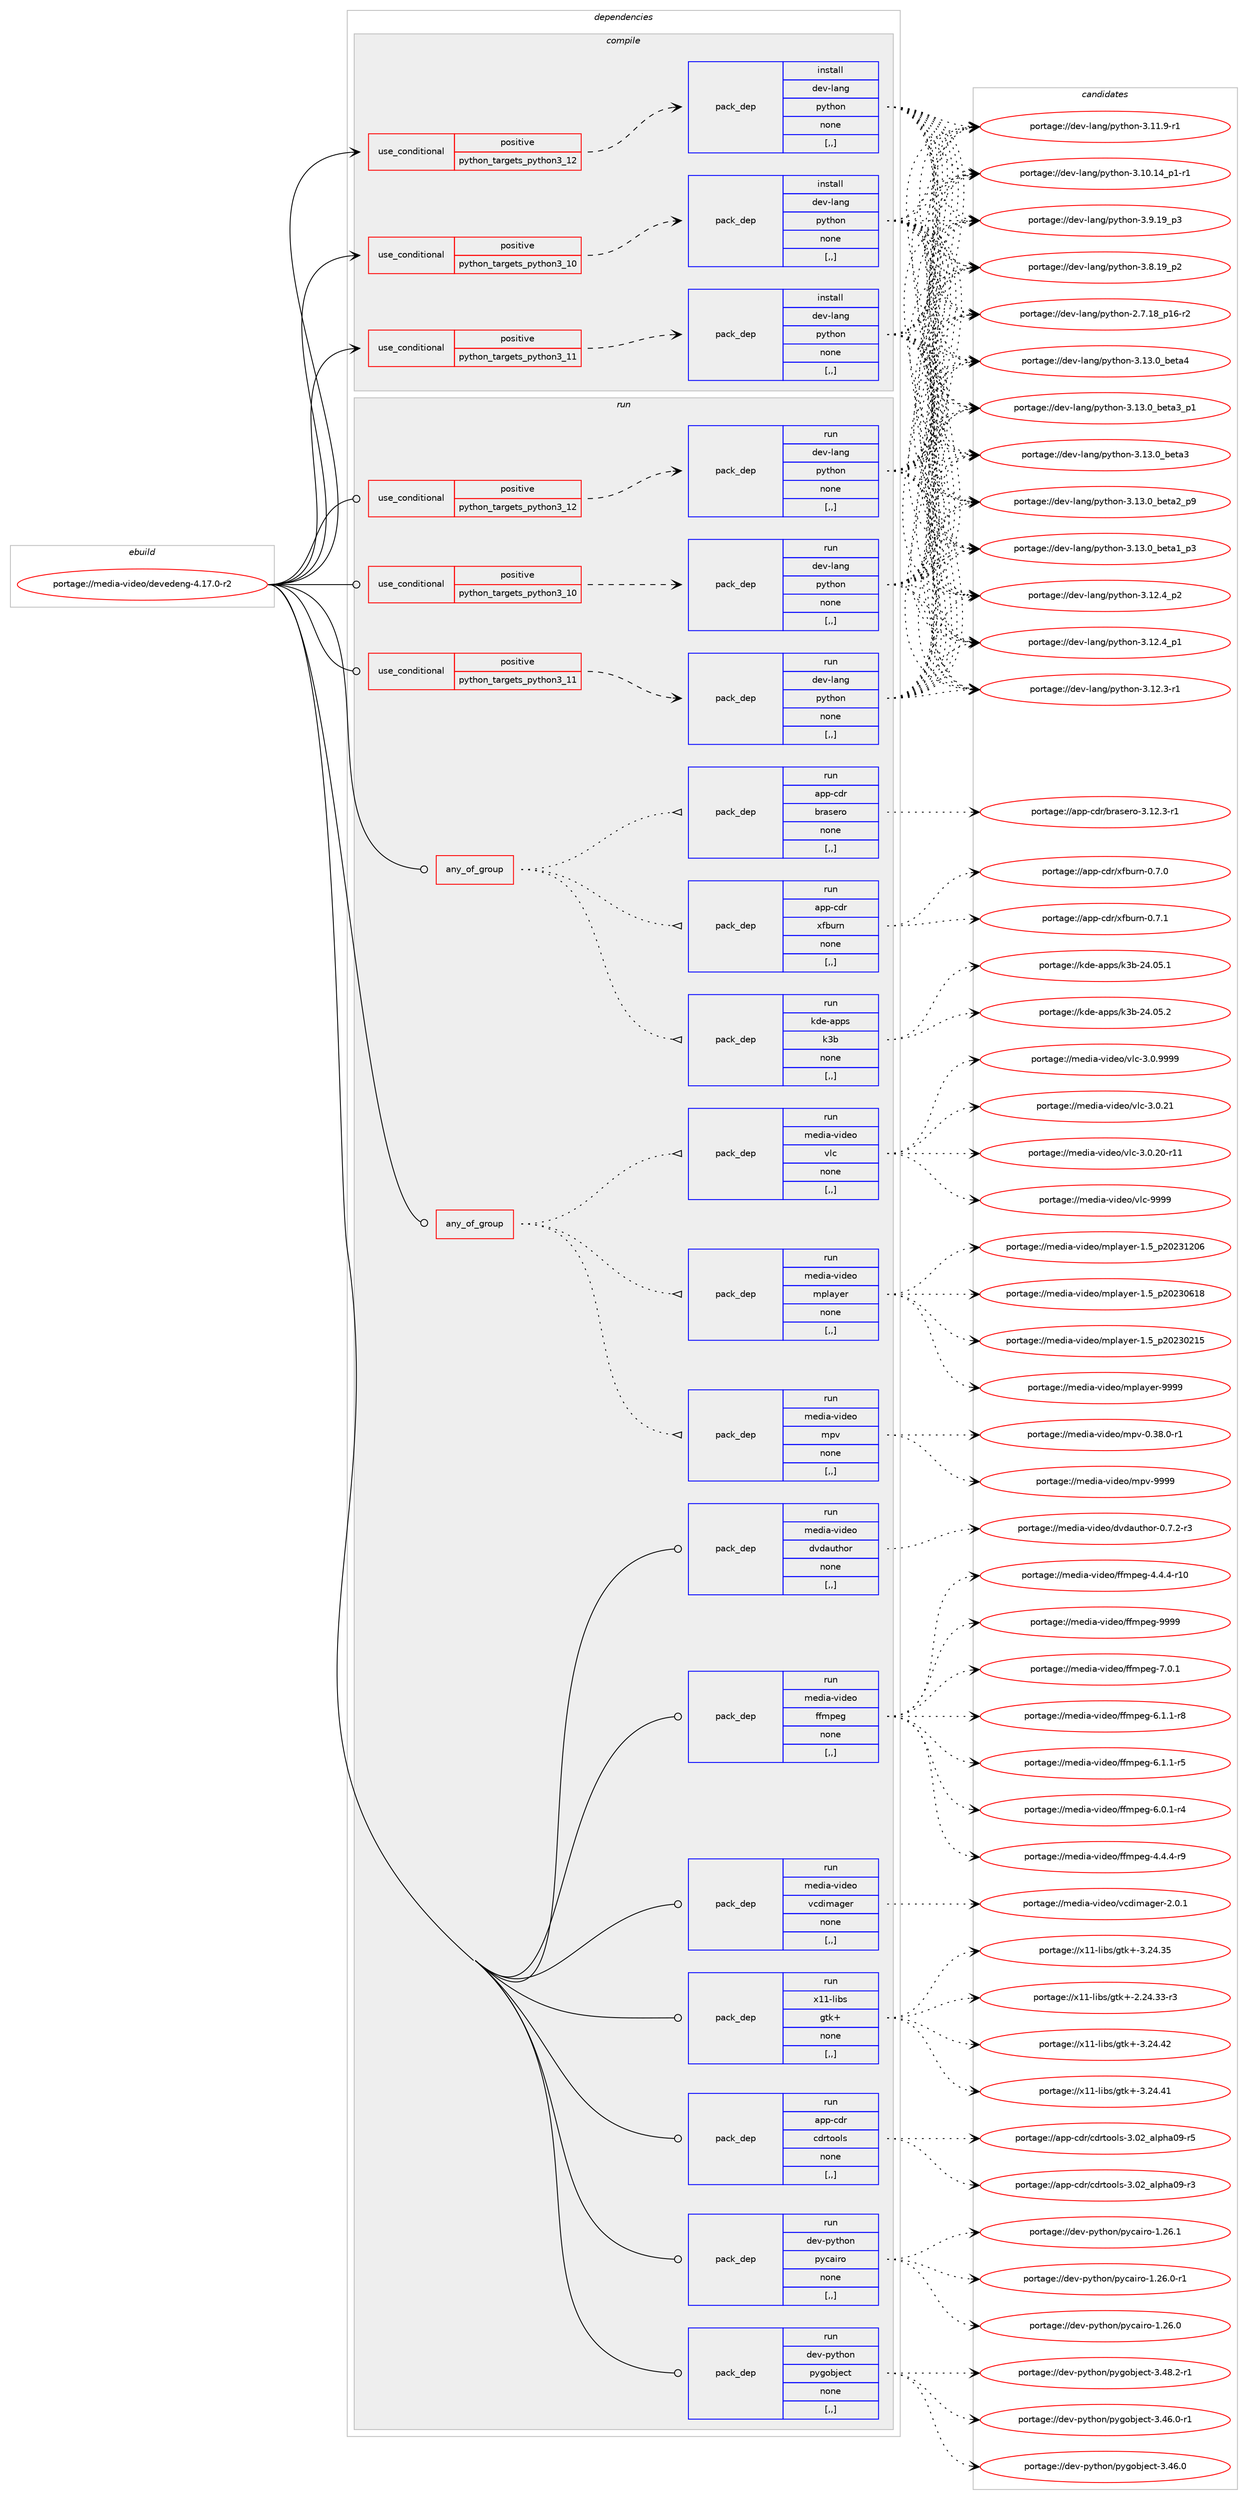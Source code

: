 digraph prolog {

# *************
# Graph options
# *************

newrank=true;
concentrate=true;
compound=true;
graph [rankdir=LR,fontname=Helvetica,fontsize=10,ranksep=1.5];#, ranksep=2.5, nodesep=0.2];
edge  [arrowhead=vee];
node  [fontname=Helvetica,fontsize=10];

# **********
# The ebuild
# **********

subgraph cluster_leftcol {
color=gray;
label=<<i>ebuild</i>>;
id [label="portage://media-video/devedeng-4.17.0-r2", color=red, width=4, href="../media-video/devedeng-4.17.0-r2.svg"];
}

# ****************
# The dependencies
# ****************

subgraph cluster_midcol {
color=gray;
label=<<i>dependencies</i>>;
subgraph cluster_compile {
fillcolor="#eeeeee";
style=filled;
label=<<i>compile</i>>;
subgraph cond82541 {
dependency324988 [label=<<TABLE BORDER="0" CELLBORDER="1" CELLSPACING="0" CELLPADDING="4"><TR><TD ROWSPAN="3" CELLPADDING="10">use_conditional</TD></TR><TR><TD>positive</TD></TR><TR><TD>python_targets_python3_10</TD></TR></TABLE>>, shape=none, color=red];
subgraph pack239939 {
dependency324989 [label=<<TABLE BORDER="0" CELLBORDER="1" CELLSPACING="0" CELLPADDING="4" WIDTH="220"><TR><TD ROWSPAN="6" CELLPADDING="30">pack_dep</TD></TR><TR><TD WIDTH="110">install</TD></TR><TR><TD>dev-lang</TD></TR><TR><TD>python</TD></TR><TR><TD>none</TD></TR><TR><TD>[,,]</TD></TR></TABLE>>, shape=none, color=blue];
}
dependency324988:e -> dependency324989:w [weight=20,style="dashed",arrowhead="vee"];
}
id:e -> dependency324988:w [weight=20,style="solid",arrowhead="vee"];
subgraph cond82542 {
dependency324990 [label=<<TABLE BORDER="0" CELLBORDER="1" CELLSPACING="0" CELLPADDING="4"><TR><TD ROWSPAN="3" CELLPADDING="10">use_conditional</TD></TR><TR><TD>positive</TD></TR><TR><TD>python_targets_python3_11</TD></TR></TABLE>>, shape=none, color=red];
subgraph pack239940 {
dependency324991 [label=<<TABLE BORDER="0" CELLBORDER="1" CELLSPACING="0" CELLPADDING="4" WIDTH="220"><TR><TD ROWSPAN="6" CELLPADDING="30">pack_dep</TD></TR><TR><TD WIDTH="110">install</TD></TR><TR><TD>dev-lang</TD></TR><TR><TD>python</TD></TR><TR><TD>none</TD></TR><TR><TD>[,,]</TD></TR></TABLE>>, shape=none, color=blue];
}
dependency324990:e -> dependency324991:w [weight=20,style="dashed",arrowhead="vee"];
}
id:e -> dependency324990:w [weight=20,style="solid",arrowhead="vee"];
subgraph cond82543 {
dependency324992 [label=<<TABLE BORDER="0" CELLBORDER="1" CELLSPACING="0" CELLPADDING="4"><TR><TD ROWSPAN="3" CELLPADDING="10">use_conditional</TD></TR><TR><TD>positive</TD></TR><TR><TD>python_targets_python3_12</TD></TR></TABLE>>, shape=none, color=red];
subgraph pack239941 {
dependency324993 [label=<<TABLE BORDER="0" CELLBORDER="1" CELLSPACING="0" CELLPADDING="4" WIDTH="220"><TR><TD ROWSPAN="6" CELLPADDING="30">pack_dep</TD></TR><TR><TD WIDTH="110">install</TD></TR><TR><TD>dev-lang</TD></TR><TR><TD>python</TD></TR><TR><TD>none</TD></TR><TR><TD>[,,]</TD></TR></TABLE>>, shape=none, color=blue];
}
dependency324992:e -> dependency324993:w [weight=20,style="dashed",arrowhead="vee"];
}
id:e -> dependency324992:w [weight=20,style="solid",arrowhead="vee"];
}
subgraph cluster_compileandrun {
fillcolor="#eeeeee";
style=filled;
label=<<i>compile and run</i>>;
}
subgraph cluster_run {
fillcolor="#eeeeee";
style=filled;
label=<<i>run</i>>;
subgraph any2336 {
dependency324994 [label=<<TABLE BORDER="0" CELLBORDER="1" CELLSPACING="0" CELLPADDING="4"><TR><TD CELLPADDING="10">any_of_group</TD></TR></TABLE>>, shape=none, color=red];subgraph pack239942 {
dependency324995 [label=<<TABLE BORDER="0" CELLBORDER="1" CELLSPACING="0" CELLPADDING="4" WIDTH="220"><TR><TD ROWSPAN="6" CELLPADDING="30">pack_dep</TD></TR><TR><TD WIDTH="110">run</TD></TR><TR><TD>app-cdr</TD></TR><TR><TD>brasero</TD></TR><TR><TD>none</TD></TR><TR><TD>[,,]</TD></TR></TABLE>>, shape=none, color=blue];
}
dependency324994:e -> dependency324995:w [weight=20,style="dotted",arrowhead="oinv"];
subgraph pack239943 {
dependency324996 [label=<<TABLE BORDER="0" CELLBORDER="1" CELLSPACING="0" CELLPADDING="4" WIDTH="220"><TR><TD ROWSPAN="6" CELLPADDING="30">pack_dep</TD></TR><TR><TD WIDTH="110">run</TD></TR><TR><TD>kde-apps</TD></TR><TR><TD>k3b</TD></TR><TR><TD>none</TD></TR><TR><TD>[,,]</TD></TR></TABLE>>, shape=none, color=blue];
}
dependency324994:e -> dependency324996:w [weight=20,style="dotted",arrowhead="oinv"];
subgraph pack239944 {
dependency324997 [label=<<TABLE BORDER="0" CELLBORDER="1" CELLSPACING="0" CELLPADDING="4" WIDTH="220"><TR><TD ROWSPAN="6" CELLPADDING="30">pack_dep</TD></TR><TR><TD WIDTH="110">run</TD></TR><TR><TD>app-cdr</TD></TR><TR><TD>xfburn</TD></TR><TR><TD>none</TD></TR><TR><TD>[,,]</TD></TR></TABLE>>, shape=none, color=blue];
}
dependency324994:e -> dependency324997:w [weight=20,style="dotted",arrowhead="oinv"];
}
id:e -> dependency324994:w [weight=20,style="solid",arrowhead="odot"];
subgraph any2337 {
dependency324998 [label=<<TABLE BORDER="0" CELLBORDER="1" CELLSPACING="0" CELLPADDING="4"><TR><TD CELLPADDING="10">any_of_group</TD></TR></TABLE>>, shape=none, color=red];subgraph pack239945 {
dependency324999 [label=<<TABLE BORDER="0" CELLBORDER="1" CELLSPACING="0" CELLPADDING="4" WIDTH="220"><TR><TD ROWSPAN="6" CELLPADDING="30">pack_dep</TD></TR><TR><TD WIDTH="110">run</TD></TR><TR><TD>media-video</TD></TR><TR><TD>vlc</TD></TR><TR><TD>none</TD></TR><TR><TD>[,,]</TD></TR></TABLE>>, shape=none, color=blue];
}
dependency324998:e -> dependency324999:w [weight=20,style="dotted",arrowhead="oinv"];
subgraph pack239946 {
dependency325000 [label=<<TABLE BORDER="0" CELLBORDER="1" CELLSPACING="0" CELLPADDING="4" WIDTH="220"><TR><TD ROWSPAN="6" CELLPADDING="30">pack_dep</TD></TR><TR><TD WIDTH="110">run</TD></TR><TR><TD>media-video</TD></TR><TR><TD>mpv</TD></TR><TR><TD>none</TD></TR><TR><TD>[,,]</TD></TR></TABLE>>, shape=none, color=blue];
}
dependency324998:e -> dependency325000:w [weight=20,style="dotted",arrowhead="oinv"];
subgraph pack239947 {
dependency325001 [label=<<TABLE BORDER="0" CELLBORDER="1" CELLSPACING="0" CELLPADDING="4" WIDTH="220"><TR><TD ROWSPAN="6" CELLPADDING="30">pack_dep</TD></TR><TR><TD WIDTH="110">run</TD></TR><TR><TD>media-video</TD></TR><TR><TD>mplayer</TD></TR><TR><TD>none</TD></TR><TR><TD>[,,]</TD></TR></TABLE>>, shape=none, color=blue];
}
dependency324998:e -> dependency325001:w [weight=20,style="dotted",arrowhead="oinv"];
}
id:e -> dependency324998:w [weight=20,style="solid",arrowhead="odot"];
subgraph cond82544 {
dependency325002 [label=<<TABLE BORDER="0" CELLBORDER="1" CELLSPACING="0" CELLPADDING="4"><TR><TD ROWSPAN="3" CELLPADDING="10">use_conditional</TD></TR><TR><TD>positive</TD></TR><TR><TD>python_targets_python3_10</TD></TR></TABLE>>, shape=none, color=red];
subgraph pack239948 {
dependency325003 [label=<<TABLE BORDER="0" CELLBORDER="1" CELLSPACING="0" CELLPADDING="4" WIDTH="220"><TR><TD ROWSPAN="6" CELLPADDING="30">pack_dep</TD></TR><TR><TD WIDTH="110">run</TD></TR><TR><TD>dev-lang</TD></TR><TR><TD>python</TD></TR><TR><TD>none</TD></TR><TR><TD>[,,]</TD></TR></TABLE>>, shape=none, color=blue];
}
dependency325002:e -> dependency325003:w [weight=20,style="dashed",arrowhead="vee"];
}
id:e -> dependency325002:w [weight=20,style="solid",arrowhead="odot"];
subgraph cond82545 {
dependency325004 [label=<<TABLE BORDER="0" CELLBORDER="1" CELLSPACING="0" CELLPADDING="4"><TR><TD ROWSPAN="3" CELLPADDING="10">use_conditional</TD></TR><TR><TD>positive</TD></TR><TR><TD>python_targets_python3_11</TD></TR></TABLE>>, shape=none, color=red];
subgraph pack239949 {
dependency325005 [label=<<TABLE BORDER="0" CELLBORDER="1" CELLSPACING="0" CELLPADDING="4" WIDTH="220"><TR><TD ROWSPAN="6" CELLPADDING="30">pack_dep</TD></TR><TR><TD WIDTH="110">run</TD></TR><TR><TD>dev-lang</TD></TR><TR><TD>python</TD></TR><TR><TD>none</TD></TR><TR><TD>[,,]</TD></TR></TABLE>>, shape=none, color=blue];
}
dependency325004:e -> dependency325005:w [weight=20,style="dashed",arrowhead="vee"];
}
id:e -> dependency325004:w [weight=20,style="solid",arrowhead="odot"];
subgraph cond82546 {
dependency325006 [label=<<TABLE BORDER="0" CELLBORDER="1" CELLSPACING="0" CELLPADDING="4"><TR><TD ROWSPAN="3" CELLPADDING="10">use_conditional</TD></TR><TR><TD>positive</TD></TR><TR><TD>python_targets_python3_12</TD></TR></TABLE>>, shape=none, color=red];
subgraph pack239950 {
dependency325007 [label=<<TABLE BORDER="0" CELLBORDER="1" CELLSPACING="0" CELLPADDING="4" WIDTH="220"><TR><TD ROWSPAN="6" CELLPADDING="30">pack_dep</TD></TR><TR><TD WIDTH="110">run</TD></TR><TR><TD>dev-lang</TD></TR><TR><TD>python</TD></TR><TR><TD>none</TD></TR><TR><TD>[,,]</TD></TR></TABLE>>, shape=none, color=blue];
}
dependency325006:e -> dependency325007:w [weight=20,style="dashed",arrowhead="vee"];
}
id:e -> dependency325006:w [weight=20,style="solid",arrowhead="odot"];
subgraph pack239951 {
dependency325008 [label=<<TABLE BORDER="0" CELLBORDER="1" CELLSPACING="0" CELLPADDING="4" WIDTH="220"><TR><TD ROWSPAN="6" CELLPADDING="30">pack_dep</TD></TR><TR><TD WIDTH="110">run</TD></TR><TR><TD>app-cdr</TD></TR><TR><TD>cdrtools</TD></TR><TR><TD>none</TD></TR><TR><TD>[,,]</TD></TR></TABLE>>, shape=none, color=blue];
}
id:e -> dependency325008:w [weight=20,style="solid",arrowhead="odot"];
subgraph pack239952 {
dependency325009 [label=<<TABLE BORDER="0" CELLBORDER="1" CELLSPACING="0" CELLPADDING="4" WIDTH="220"><TR><TD ROWSPAN="6" CELLPADDING="30">pack_dep</TD></TR><TR><TD WIDTH="110">run</TD></TR><TR><TD>dev-python</TD></TR><TR><TD>pycairo</TD></TR><TR><TD>none</TD></TR><TR><TD>[,,]</TD></TR></TABLE>>, shape=none, color=blue];
}
id:e -> dependency325009:w [weight=20,style="solid",arrowhead="odot"];
subgraph pack239953 {
dependency325010 [label=<<TABLE BORDER="0" CELLBORDER="1" CELLSPACING="0" CELLPADDING="4" WIDTH="220"><TR><TD ROWSPAN="6" CELLPADDING="30">pack_dep</TD></TR><TR><TD WIDTH="110">run</TD></TR><TR><TD>dev-python</TD></TR><TR><TD>pygobject</TD></TR><TR><TD>none</TD></TR><TR><TD>[,,]</TD></TR></TABLE>>, shape=none, color=blue];
}
id:e -> dependency325010:w [weight=20,style="solid",arrowhead="odot"];
subgraph pack239954 {
dependency325011 [label=<<TABLE BORDER="0" CELLBORDER="1" CELLSPACING="0" CELLPADDING="4" WIDTH="220"><TR><TD ROWSPAN="6" CELLPADDING="30">pack_dep</TD></TR><TR><TD WIDTH="110">run</TD></TR><TR><TD>media-video</TD></TR><TR><TD>dvdauthor</TD></TR><TR><TD>none</TD></TR><TR><TD>[,,]</TD></TR></TABLE>>, shape=none, color=blue];
}
id:e -> dependency325011:w [weight=20,style="solid",arrowhead="odot"];
subgraph pack239955 {
dependency325012 [label=<<TABLE BORDER="0" CELLBORDER="1" CELLSPACING="0" CELLPADDING="4" WIDTH="220"><TR><TD ROWSPAN="6" CELLPADDING="30">pack_dep</TD></TR><TR><TD WIDTH="110">run</TD></TR><TR><TD>media-video</TD></TR><TR><TD>ffmpeg</TD></TR><TR><TD>none</TD></TR><TR><TD>[,,]</TD></TR></TABLE>>, shape=none, color=blue];
}
id:e -> dependency325012:w [weight=20,style="solid",arrowhead="odot"];
subgraph pack239956 {
dependency325013 [label=<<TABLE BORDER="0" CELLBORDER="1" CELLSPACING="0" CELLPADDING="4" WIDTH="220"><TR><TD ROWSPAN="6" CELLPADDING="30">pack_dep</TD></TR><TR><TD WIDTH="110">run</TD></TR><TR><TD>media-video</TD></TR><TR><TD>vcdimager</TD></TR><TR><TD>none</TD></TR><TR><TD>[,,]</TD></TR></TABLE>>, shape=none, color=blue];
}
id:e -> dependency325013:w [weight=20,style="solid",arrowhead="odot"];
subgraph pack239957 {
dependency325014 [label=<<TABLE BORDER="0" CELLBORDER="1" CELLSPACING="0" CELLPADDING="4" WIDTH="220"><TR><TD ROWSPAN="6" CELLPADDING="30">pack_dep</TD></TR><TR><TD WIDTH="110">run</TD></TR><TR><TD>x11-libs</TD></TR><TR><TD>gtk+</TD></TR><TR><TD>none</TD></TR><TR><TD>[,,]</TD></TR></TABLE>>, shape=none, color=blue];
}
id:e -> dependency325014:w [weight=20,style="solid",arrowhead="odot"];
}
}

# **************
# The candidates
# **************

subgraph cluster_choices {
rank=same;
color=gray;
label=<<i>candidates</i>>;

subgraph choice239939 {
color=black;
nodesep=1;
choice1001011184510897110103471121211161041111104551464951464895981011169752 [label="portage://dev-lang/python-3.13.0_beta4", color=red, width=4,href="../dev-lang/python-3.13.0_beta4.svg"];
choice10010111845108971101034711212111610411111045514649514648959810111697519511249 [label="portage://dev-lang/python-3.13.0_beta3_p1", color=red, width=4,href="../dev-lang/python-3.13.0_beta3_p1.svg"];
choice1001011184510897110103471121211161041111104551464951464895981011169751 [label="portage://dev-lang/python-3.13.0_beta3", color=red, width=4,href="../dev-lang/python-3.13.0_beta3.svg"];
choice10010111845108971101034711212111610411111045514649514648959810111697509511257 [label="portage://dev-lang/python-3.13.0_beta2_p9", color=red, width=4,href="../dev-lang/python-3.13.0_beta2_p9.svg"];
choice10010111845108971101034711212111610411111045514649514648959810111697499511251 [label="portage://dev-lang/python-3.13.0_beta1_p3", color=red, width=4,href="../dev-lang/python-3.13.0_beta1_p3.svg"];
choice100101118451089711010347112121116104111110455146495046529511250 [label="portage://dev-lang/python-3.12.4_p2", color=red, width=4,href="../dev-lang/python-3.12.4_p2.svg"];
choice100101118451089711010347112121116104111110455146495046529511249 [label="portage://dev-lang/python-3.12.4_p1", color=red, width=4,href="../dev-lang/python-3.12.4_p1.svg"];
choice100101118451089711010347112121116104111110455146495046514511449 [label="portage://dev-lang/python-3.12.3-r1", color=red, width=4,href="../dev-lang/python-3.12.3-r1.svg"];
choice100101118451089711010347112121116104111110455146494946574511449 [label="portage://dev-lang/python-3.11.9-r1", color=red, width=4,href="../dev-lang/python-3.11.9-r1.svg"];
choice100101118451089711010347112121116104111110455146494846495295112494511449 [label="portage://dev-lang/python-3.10.14_p1-r1", color=red, width=4,href="../dev-lang/python-3.10.14_p1-r1.svg"];
choice100101118451089711010347112121116104111110455146574649579511251 [label="portage://dev-lang/python-3.9.19_p3", color=red, width=4,href="../dev-lang/python-3.9.19_p3.svg"];
choice100101118451089711010347112121116104111110455146564649579511250 [label="portage://dev-lang/python-3.8.19_p2", color=red, width=4,href="../dev-lang/python-3.8.19_p2.svg"];
choice100101118451089711010347112121116104111110455046554649569511249544511450 [label="portage://dev-lang/python-2.7.18_p16-r2", color=red, width=4,href="../dev-lang/python-2.7.18_p16-r2.svg"];
dependency324989:e -> choice1001011184510897110103471121211161041111104551464951464895981011169752:w [style=dotted,weight="100"];
dependency324989:e -> choice10010111845108971101034711212111610411111045514649514648959810111697519511249:w [style=dotted,weight="100"];
dependency324989:e -> choice1001011184510897110103471121211161041111104551464951464895981011169751:w [style=dotted,weight="100"];
dependency324989:e -> choice10010111845108971101034711212111610411111045514649514648959810111697509511257:w [style=dotted,weight="100"];
dependency324989:e -> choice10010111845108971101034711212111610411111045514649514648959810111697499511251:w [style=dotted,weight="100"];
dependency324989:e -> choice100101118451089711010347112121116104111110455146495046529511250:w [style=dotted,weight="100"];
dependency324989:e -> choice100101118451089711010347112121116104111110455146495046529511249:w [style=dotted,weight="100"];
dependency324989:e -> choice100101118451089711010347112121116104111110455146495046514511449:w [style=dotted,weight="100"];
dependency324989:e -> choice100101118451089711010347112121116104111110455146494946574511449:w [style=dotted,weight="100"];
dependency324989:e -> choice100101118451089711010347112121116104111110455146494846495295112494511449:w [style=dotted,weight="100"];
dependency324989:e -> choice100101118451089711010347112121116104111110455146574649579511251:w [style=dotted,weight="100"];
dependency324989:e -> choice100101118451089711010347112121116104111110455146564649579511250:w [style=dotted,weight="100"];
dependency324989:e -> choice100101118451089711010347112121116104111110455046554649569511249544511450:w [style=dotted,weight="100"];
}
subgraph choice239940 {
color=black;
nodesep=1;
choice1001011184510897110103471121211161041111104551464951464895981011169752 [label="portage://dev-lang/python-3.13.0_beta4", color=red, width=4,href="../dev-lang/python-3.13.0_beta4.svg"];
choice10010111845108971101034711212111610411111045514649514648959810111697519511249 [label="portage://dev-lang/python-3.13.0_beta3_p1", color=red, width=4,href="../dev-lang/python-3.13.0_beta3_p1.svg"];
choice1001011184510897110103471121211161041111104551464951464895981011169751 [label="portage://dev-lang/python-3.13.0_beta3", color=red, width=4,href="../dev-lang/python-3.13.0_beta3.svg"];
choice10010111845108971101034711212111610411111045514649514648959810111697509511257 [label="portage://dev-lang/python-3.13.0_beta2_p9", color=red, width=4,href="../dev-lang/python-3.13.0_beta2_p9.svg"];
choice10010111845108971101034711212111610411111045514649514648959810111697499511251 [label="portage://dev-lang/python-3.13.0_beta1_p3", color=red, width=4,href="../dev-lang/python-3.13.0_beta1_p3.svg"];
choice100101118451089711010347112121116104111110455146495046529511250 [label="portage://dev-lang/python-3.12.4_p2", color=red, width=4,href="../dev-lang/python-3.12.4_p2.svg"];
choice100101118451089711010347112121116104111110455146495046529511249 [label="portage://dev-lang/python-3.12.4_p1", color=red, width=4,href="../dev-lang/python-3.12.4_p1.svg"];
choice100101118451089711010347112121116104111110455146495046514511449 [label="portage://dev-lang/python-3.12.3-r1", color=red, width=4,href="../dev-lang/python-3.12.3-r1.svg"];
choice100101118451089711010347112121116104111110455146494946574511449 [label="portage://dev-lang/python-3.11.9-r1", color=red, width=4,href="../dev-lang/python-3.11.9-r1.svg"];
choice100101118451089711010347112121116104111110455146494846495295112494511449 [label="portage://dev-lang/python-3.10.14_p1-r1", color=red, width=4,href="../dev-lang/python-3.10.14_p1-r1.svg"];
choice100101118451089711010347112121116104111110455146574649579511251 [label="portage://dev-lang/python-3.9.19_p3", color=red, width=4,href="../dev-lang/python-3.9.19_p3.svg"];
choice100101118451089711010347112121116104111110455146564649579511250 [label="portage://dev-lang/python-3.8.19_p2", color=red, width=4,href="../dev-lang/python-3.8.19_p2.svg"];
choice100101118451089711010347112121116104111110455046554649569511249544511450 [label="portage://dev-lang/python-2.7.18_p16-r2", color=red, width=4,href="../dev-lang/python-2.7.18_p16-r2.svg"];
dependency324991:e -> choice1001011184510897110103471121211161041111104551464951464895981011169752:w [style=dotted,weight="100"];
dependency324991:e -> choice10010111845108971101034711212111610411111045514649514648959810111697519511249:w [style=dotted,weight="100"];
dependency324991:e -> choice1001011184510897110103471121211161041111104551464951464895981011169751:w [style=dotted,weight="100"];
dependency324991:e -> choice10010111845108971101034711212111610411111045514649514648959810111697509511257:w [style=dotted,weight="100"];
dependency324991:e -> choice10010111845108971101034711212111610411111045514649514648959810111697499511251:w [style=dotted,weight="100"];
dependency324991:e -> choice100101118451089711010347112121116104111110455146495046529511250:w [style=dotted,weight="100"];
dependency324991:e -> choice100101118451089711010347112121116104111110455146495046529511249:w [style=dotted,weight="100"];
dependency324991:e -> choice100101118451089711010347112121116104111110455146495046514511449:w [style=dotted,weight="100"];
dependency324991:e -> choice100101118451089711010347112121116104111110455146494946574511449:w [style=dotted,weight="100"];
dependency324991:e -> choice100101118451089711010347112121116104111110455146494846495295112494511449:w [style=dotted,weight="100"];
dependency324991:e -> choice100101118451089711010347112121116104111110455146574649579511251:w [style=dotted,weight="100"];
dependency324991:e -> choice100101118451089711010347112121116104111110455146564649579511250:w [style=dotted,weight="100"];
dependency324991:e -> choice100101118451089711010347112121116104111110455046554649569511249544511450:w [style=dotted,weight="100"];
}
subgraph choice239941 {
color=black;
nodesep=1;
choice1001011184510897110103471121211161041111104551464951464895981011169752 [label="portage://dev-lang/python-3.13.0_beta4", color=red, width=4,href="../dev-lang/python-3.13.0_beta4.svg"];
choice10010111845108971101034711212111610411111045514649514648959810111697519511249 [label="portage://dev-lang/python-3.13.0_beta3_p1", color=red, width=4,href="../dev-lang/python-3.13.0_beta3_p1.svg"];
choice1001011184510897110103471121211161041111104551464951464895981011169751 [label="portage://dev-lang/python-3.13.0_beta3", color=red, width=4,href="../dev-lang/python-3.13.0_beta3.svg"];
choice10010111845108971101034711212111610411111045514649514648959810111697509511257 [label="portage://dev-lang/python-3.13.0_beta2_p9", color=red, width=4,href="../dev-lang/python-3.13.0_beta2_p9.svg"];
choice10010111845108971101034711212111610411111045514649514648959810111697499511251 [label="portage://dev-lang/python-3.13.0_beta1_p3", color=red, width=4,href="../dev-lang/python-3.13.0_beta1_p3.svg"];
choice100101118451089711010347112121116104111110455146495046529511250 [label="portage://dev-lang/python-3.12.4_p2", color=red, width=4,href="../dev-lang/python-3.12.4_p2.svg"];
choice100101118451089711010347112121116104111110455146495046529511249 [label="portage://dev-lang/python-3.12.4_p1", color=red, width=4,href="../dev-lang/python-3.12.4_p1.svg"];
choice100101118451089711010347112121116104111110455146495046514511449 [label="portage://dev-lang/python-3.12.3-r1", color=red, width=4,href="../dev-lang/python-3.12.3-r1.svg"];
choice100101118451089711010347112121116104111110455146494946574511449 [label="portage://dev-lang/python-3.11.9-r1", color=red, width=4,href="../dev-lang/python-3.11.9-r1.svg"];
choice100101118451089711010347112121116104111110455146494846495295112494511449 [label="portage://dev-lang/python-3.10.14_p1-r1", color=red, width=4,href="../dev-lang/python-3.10.14_p1-r1.svg"];
choice100101118451089711010347112121116104111110455146574649579511251 [label="portage://dev-lang/python-3.9.19_p3", color=red, width=4,href="../dev-lang/python-3.9.19_p3.svg"];
choice100101118451089711010347112121116104111110455146564649579511250 [label="portage://dev-lang/python-3.8.19_p2", color=red, width=4,href="../dev-lang/python-3.8.19_p2.svg"];
choice100101118451089711010347112121116104111110455046554649569511249544511450 [label="portage://dev-lang/python-2.7.18_p16-r2", color=red, width=4,href="../dev-lang/python-2.7.18_p16-r2.svg"];
dependency324993:e -> choice1001011184510897110103471121211161041111104551464951464895981011169752:w [style=dotted,weight="100"];
dependency324993:e -> choice10010111845108971101034711212111610411111045514649514648959810111697519511249:w [style=dotted,weight="100"];
dependency324993:e -> choice1001011184510897110103471121211161041111104551464951464895981011169751:w [style=dotted,weight="100"];
dependency324993:e -> choice10010111845108971101034711212111610411111045514649514648959810111697509511257:w [style=dotted,weight="100"];
dependency324993:e -> choice10010111845108971101034711212111610411111045514649514648959810111697499511251:w [style=dotted,weight="100"];
dependency324993:e -> choice100101118451089711010347112121116104111110455146495046529511250:w [style=dotted,weight="100"];
dependency324993:e -> choice100101118451089711010347112121116104111110455146495046529511249:w [style=dotted,weight="100"];
dependency324993:e -> choice100101118451089711010347112121116104111110455146495046514511449:w [style=dotted,weight="100"];
dependency324993:e -> choice100101118451089711010347112121116104111110455146494946574511449:w [style=dotted,weight="100"];
dependency324993:e -> choice100101118451089711010347112121116104111110455146494846495295112494511449:w [style=dotted,weight="100"];
dependency324993:e -> choice100101118451089711010347112121116104111110455146574649579511251:w [style=dotted,weight="100"];
dependency324993:e -> choice100101118451089711010347112121116104111110455146564649579511250:w [style=dotted,weight="100"];
dependency324993:e -> choice100101118451089711010347112121116104111110455046554649569511249544511450:w [style=dotted,weight="100"];
}
subgraph choice239942 {
color=black;
nodesep=1;
choice971121124599100114479811497115101114111455146495046514511449 [label="portage://app-cdr/brasero-3.12.3-r1", color=red, width=4,href="../app-cdr/brasero-3.12.3-r1.svg"];
dependency324995:e -> choice971121124599100114479811497115101114111455146495046514511449:w [style=dotted,weight="100"];
}
subgraph choice239943 {
color=black;
nodesep=1;
choice10710010145971121121154710751984550524648534650 [label="portage://kde-apps/k3b-24.05.2", color=red, width=4,href="../kde-apps/k3b-24.05.2.svg"];
choice10710010145971121121154710751984550524648534649 [label="portage://kde-apps/k3b-24.05.1", color=red, width=4,href="../kde-apps/k3b-24.05.1.svg"];
dependency324996:e -> choice10710010145971121121154710751984550524648534650:w [style=dotted,weight="100"];
dependency324996:e -> choice10710010145971121121154710751984550524648534649:w [style=dotted,weight="100"];
}
subgraph choice239944 {
color=black;
nodesep=1;
choice9711211245991001144712010298117114110454846554649 [label="portage://app-cdr/xfburn-0.7.1", color=red, width=4,href="../app-cdr/xfburn-0.7.1.svg"];
choice9711211245991001144712010298117114110454846554648 [label="portage://app-cdr/xfburn-0.7.0", color=red, width=4,href="../app-cdr/xfburn-0.7.0.svg"];
dependency324997:e -> choice9711211245991001144712010298117114110454846554649:w [style=dotted,weight="100"];
dependency324997:e -> choice9711211245991001144712010298117114110454846554648:w [style=dotted,weight="100"];
}
subgraph choice239945 {
color=black;
nodesep=1;
choice109101100105974511810510010111147118108994557575757 [label="portage://media-video/vlc-9999", color=red, width=4,href="../media-video/vlc-9999.svg"];
choice10910110010597451181051001011114711810899455146484657575757 [label="portage://media-video/vlc-3.0.9999", color=red, width=4,href="../media-video/vlc-3.0.9999.svg"];
choice1091011001059745118105100101111471181089945514648465049 [label="portage://media-video/vlc-3.0.21", color=red, width=4,href="../media-video/vlc-3.0.21.svg"];
choice1091011001059745118105100101111471181089945514648465048451144949 [label="portage://media-video/vlc-3.0.20-r11", color=red, width=4,href="../media-video/vlc-3.0.20-r11.svg"];
dependency324999:e -> choice109101100105974511810510010111147118108994557575757:w [style=dotted,weight="100"];
dependency324999:e -> choice10910110010597451181051001011114711810899455146484657575757:w [style=dotted,weight="100"];
dependency324999:e -> choice1091011001059745118105100101111471181089945514648465049:w [style=dotted,weight="100"];
dependency324999:e -> choice1091011001059745118105100101111471181089945514648465048451144949:w [style=dotted,weight="100"];
}
subgraph choice239946 {
color=black;
nodesep=1;
choice1091011001059745118105100101111471091121184557575757 [label="portage://media-video/mpv-9999", color=red, width=4,href="../media-video/mpv-9999.svg"];
choice109101100105974511810510010111147109112118454846515646484511449 [label="portage://media-video/mpv-0.38.0-r1", color=red, width=4,href="../media-video/mpv-0.38.0-r1.svg"];
dependency325000:e -> choice1091011001059745118105100101111471091121184557575757:w [style=dotted,weight="100"];
dependency325000:e -> choice109101100105974511810510010111147109112118454846515646484511449:w [style=dotted,weight="100"];
}
subgraph choice239947 {
color=black;
nodesep=1;
choice109101100105974511810510010111147109112108971211011144557575757 [label="portage://media-video/mplayer-9999", color=red, width=4,href="../media-video/mplayer-9999.svg"];
choice1091011001059745118105100101111471091121089712110111445494653951125048505149504854 [label="portage://media-video/mplayer-1.5_p20231206", color=red, width=4,href="../media-video/mplayer-1.5_p20231206.svg"];
choice1091011001059745118105100101111471091121089712110111445494653951125048505148544956 [label="portage://media-video/mplayer-1.5_p20230618", color=red, width=4,href="../media-video/mplayer-1.5_p20230618.svg"];
choice1091011001059745118105100101111471091121089712110111445494653951125048505148504953 [label="portage://media-video/mplayer-1.5_p20230215", color=red, width=4,href="../media-video/mplayer-1.5_p20230215.svg"];
dependency325001:e -> choice109101100105974511810510010111147109112108971211011144557575757:w [style=dotted,weight="100"];
dependency325001:e -> choice1091011001059745118105100101111471091121089712110111445494653951125048505149504854:w [style=dotted,weight="100"];
dependency325001:e -> choice1091011001059745118105100101111471091121089712110111445494653951125048505148544956:w [style=dotted,weight="100"];
dependency325001:e -> choice1091011001059745118105100101111471091121089712110111445494653951125048505148504953:w [style=dotted,weight="100"];
}
subgraph choice239948 {
color=black;
nodesep=1;
choice1001011184510897110103471121211161041111104551464951464895981011169752 [label="portage://dev-lang/python-3.13.0_beta4", color=red, width=4,href="../dev-lang/python-3.13.0_beta4.svg"];
choice10010111845108971101034711212111610411111045514649514648959810111697519511249 [label="portage://dev-lang/python-3.13.0_beta3_p1", color=red, width=4,href="../dev-lang/python-3.13.0_beta3_p1.svg"];
choice1001011184510897110103471121211161041111104551464951464895981011169751 [label="portage://dev-lang/python-3.13.0_beta3", color=red, width=4,href="../dev-lang/python-3.13.0_beta3.svg"];
choice10010111845108971101034711212111610411111045514649514648959810111697509511257 [label="portage://dev-lang/python-3.13.0_beta2_p9", color=red, width=4,href="../dev-lang/python-3.13.0_beta2_p9.svg"];
choice10010111845108971101034711212111610411111045514649514648959810111697499511251 [label="portage://dev-lang/python-3.13.0_beta1_p3", color=red, width=4,href="../dev-lang/python-3.13.0_beta1_p3.svg"];
choice100101118451089711010347112121116104111110455146495046529511250 [label="portage://dev-lang/python-3.12.4_p2", color=red, width=4,href="../dev-lang/python-3.12.4_p2.svg"];
choice100101118451089711010347112121116104111110455146495046529511249 [label="portage://dev-lang/python-3.12.4_p1", color=red, width=4,href="../dev-lang/python-3.12.4_p1.svg"];
choice100101118451089711010347112121116104111110455146495046514511449 [label="portage://dev-lang/python-3.12.3-r1", color=red, width=4,href="../dev-lang/python-3.12.3-r1.svg"];
choice100101118451089711010347112121116104111110455146494946574511449 [label="portage://dev-lang/python-3.11.9-r1", color=red, width=4,href="../dev-lang/python-3.11.9-r1.svg"];
choice100101118451089711010347112121116104111110455146494846495295112494511449 [label="portage://dev-lang/python-3.10.14_p1-r1", color=red, width=4,href="../dev-lang/python-3.10.14_p1-r1.svg"];
choice100101118451089711010347112121116104111110455146574649579511251 [label="portage://dev-lang/python-3.9.19_p3", color=red, width=4,href="../dev-lang/python-3.9.19_p3.svg"];
choice100101118451089711010347112121116104111110455146564649579511250 [label="portage://dev-lang/python-3.8.19_p2", color=red, width=4,href="../dev-lang/python-3.8.19_p2.svg"];
choice100101118451089711010347112121116104111110455046554649569511249544511450 [label="portage://dev-lang/python-2.7.18_p16-r2", color=red, width=4,href="../dev-lang/python-2.7.18_p16-r2.svg"];
dependency325003:e -> choice1001011184510897110103471121211161041111104551464951464895981011169752:w [style=dotted,weight="100"];
dependency325003:e -> choice10010111845108971101034711212111610411111045514649514648959810111697519511249:w [style=dotted,weight="100"];
dependency325003:e -> choice1001011184510897110103471121211161041111104551464951464895981011169751:w [style=dotted,weight="100"];
dependency325003:e -> choice10010111845108971101034711212111610411111045514649514648959810111697509511257:w [style=dotted,weight="100"];
dependency325003:e -> choice10010111845108971101034711212111610411111045514649514648959810111697499511251:w [style=dotted,weight="100"];
dependency325003:e -> choice100101118451089711010347112121116104111110455146495046529511250:w [style=dotted,weight="100"];
dependency325003:e -> choice100101118451089711010347112121116104111110455146495046529511249:w [style=dotted,weight="100"];
dependency325003:e -> choice100101118451089711010347112121116104111110455146495046514511449:w [style=dotted,weight="100"];
dependency325003:e -> choice100101118451089711010347112121116104111110455146494946574511449:w [style=dotted,weight="100"];
dependency325003:e -> choice100101118451089711010347112121116104111110455146494846495295112494511449:w [style=dotted,weight="100"];
dependency325003:e -> choice100101118451089711010347112121116104111110455146574649579511251:w [style=dotted,weight="100"];
dependency325003:e -> choice100101118451089711010347112121116104111110455146564649579511250:w [style=dotted,weight="100"];
dependency325003:e -> choice100101118451089711010347112121116104111110455046554649569511249544511450:w [style=dotted,weight="100"];
}
subgraph choice239949 {
color=black;
nodesep=1;
choice1001011184510897110103471121211161041111104551464951464895981011169752 [label="portage://dev-lang/python-3.13.0_beta4", color=red, width=4,href="../dev-lang/python-3.13.0_beta4.svg"];
choice10010111845108971101034711212111610411111045514649514648959810111697519511249 [label="portage://dev-lang/python-3.13.0_beta3_p1", color=red, width=4,href="../dev-lang/python-3.13.0_beta3_p1.svg"];
choice1001011184510897110103471121211161041111104551464951464895981011169751 [label="portage://dev-lang/python-3.13.0_beta3", color=red, width=4,href="../dev-lang/python-3.13.0_beta3.svg"];
choice10010111845108971101034711212111610411111045514649514648959810111697509511257 [label="portage://dev-lang/python-3.13.0_beta2_p9", color=red, width=4,href="../dev-lang/python-3.13.0_beta2_p9.svg"];
choice10010111845108971101034711212111610411111045514649514648959810111697499511251 [label="portage://dev-lang/python-3.13.0_beta1_p3", color=red, width=4,href="../dev-lang/python-3.13.0_beta1_p3.svg"];
choice100101118451089711010347112121116104111110455146495046529511250 [label="portage://dev-lang/python-3.12.4_p2", color=red, width=4,href="../dev-lang/python-3.12.4_p2.svg"];
choice100101118451089711010347112121116104111110455146495046529511249 [label="portage://dev-lang/python-3.12.4_p1", color=red, width=4,href="../dev-lang/python-3.12.4_p1.svg"];
choice100101118451089711010347112121116104111110455146495046514511449 [label="portage://dev-lang/python-3.12.3-r1", color=red, width=4,href="../dev-lang/python-3.12.3-r1.svg"];
choice100101118451089711010347112121116104111110455146494946574511449 [label="portage://dev-lang/python-3.11.9-r1", color=red, width=4,href="../dev-lang/python-3.11.9-r1.svg"];
choice100101118451089711010347112121116104111110455146494846495295112494511449 [label="portage://dev-lang/python-3.10.14_p1-r1", color=red, width=4,href="../dev-lang/python-3.10.14_p1-r1.svg"];
choice100101118451089711010347112121116104111110455146574649579511251 [label="portage://dev-lang/python-3.9.19_p3", color=red, width=4,href="../dev-lang/python-3.9.19_p3.svg"];
choice100101118451089711010347112121116104111110455146564649579511250 [label="portage://dev-lang/python-3.8.19_p2", color=red, width=4,href="../dev-lang/python-3.8.19_p2.svg"];
choice100101118451089711010347112121116104111110455046554649569511249544511450 [label="portage://dev-lang/python-2.7.18_p16-r2", color=red, width=4,href="../dev-lang/python-2.7.18_p16-r2.svg"];
dependency325005:e -> choice1001011184510897110103471121211161041111104551464951464895981011169752:w [style=dotted,weight="100"];
dependency325005:e -> choice10010111845108971101034711212111610411111045514649514648959810111697519511249:w [style=dotted,weight="100"];
dependency325005:e -> choice1001011184510897110103471121211161041111104551464951464895981011169751:w [style=dotted,weight="100"];
dependency325005:e -> choice10010111845108971101034711212111610411111045514649514648959810111697509511257:w [style=dotted,weight="100"];
dependency325005:e -> choice10010111845108971101034711212111610411111045514649514648959810111697499511251:w [style=dotted,weight="100"];
dependency325005:e -> choice100101118451089711010347112121116104111110455146495046529511250:w [style=dotted,weight="100"];
dependency325005:e -> choice100101118451089711010347112121116104111110455146495046529511249:w [style=dotted,weight="100"];
dependency325005:e -> choice100101118451089711010347112121116104111110455146495046514511449:w [style=dotted,weight="100"];
dependency325005:e -> choice100101118451089711010347112121116104111110455146494946574511449:w [style=dotted,weight="100"];
dependency325005:e -> choice100101118451089711010347112121116104111110455146494846495295112494511449:w [style=dotted,weight="100"];
dependency325005:e -> choice100101118451089711010347112121116104111110455146574649579511251:w [style=dotted,weight="100"];
dependency325005:e -> choice100101118451089711010347112121116104111110455146564649579511250:w [style=dotted,weight="100"];
dependency325005:e -> choice100101118451089711010347112121116104111110455046554649569511249544511450:w [style=dotted,weight="100"];
}
subgraph choice239950 {
color=black;
nodesep=1;
choice1001011184510897110103471121211161041111104551464951464895981011169752 [label="portage://dev-lang/python-3.13.0_beta4", color=red, width=4,href="../dev-lang/python-3.13.0_beta4.svg"];
choice10010111845108971101034711212111610411111045514649514648959810111697519511249 [label="portage://dev-lang/python-3.13.0_beta3_p1", color=red, width=4,href="../dev-lang/python-3.13.0_beta3_p1.svg"];
choice1001011184510897110103471121211161041111104551464951464895981011169751 [label="portage://dev-lang/python-3.13.0_beta3", color=red, width=4,href="../dev-lang/python-3.13.0_beta3.svg"];
choice10010111845108971101034711212111610411111045514649514648959810111697509511257 [label="portage://dev-lang/python-3.13.0_beta2_p9", color=red, width=4,href="../dev-lang/python-3.13.0_beta2_p9.svg"];
choice10010111845108971101034711212111610411111045514649514648959810111697499511251 [label="portage://dev-lang/python-3.13.0_beta1_p3", color=red, width=4,href="../dev-lang/python-3.13.0_beta1_p3.svg"];
choice100101118451089711010347112121116104111110455146495046529511250 [label="portage://dev-lang/python-3.12.4_p2", color=red, width=4,href="../dev-lang/python-3.12.4_p2.svg"];
choice100101118451089711010347112121116104111110455146495046529511249 [label="portage://dev-lang/python-3.12.4_p1", color=red, width=4,href="../dev-lang/python-3.12.4_p1.svg"];
choice100101118451089711010347112121116104111110455146495046514511449 [label="portage://dev-lang/python-3.12.3-r1", color=red, width=4,href="../dev-lang/python-3.12.3-r1.svg"];
choice100101118451089711010347112121116104111110455146494946574511449 [label="portage://dev-lang/python-3.11.9-r1", color=red, width=4,href="../dev-lang/python-3.11.9-r1.svg"];
choice100101118451089711010347112121116104111110455146494846495295112494511449 [label="portage://dev-lang/python-3.10.14_p1-r1", color=red, width=4,href="../dev-lang/python-3.10.14_p1-r1.svg"];
choice100101118451089711010347112121116104111110455146574649579511251 [label="portage://dev-lang/python-3.9.19_p3", color=red, width=4,href="../dev-lang/python-3.9.19_p3.svg"];
choice100101118451089711010347112121116104111110455146564649579511250 [label="portage://dev-lang/python-3.8.19_p2", color=red, width=4,href="../dev-lang/python-3.8.19_p2.svg"];
choice100101118451089711010347112121116104111110455046554649569511249544511450 [label="portage://dev-lang/python-2.7.18_p16-r2", color=red, width=4,href="../dev-lang/python-2.7.18_p16-r2.svg"];
dependency325007:e -> choice1001011184510897110103471121211161041111104551464951464895981011169752:w [style=dotted,weight="100"];
dependency325007:e -> choice10010111845108971101034711212111610411111045514649514648959810111697519511249:w [style=dotted,weight="100"];
dependency325007:e -> choice1001011184510897110103471121211161041111104551464951464895981011169751:w [style=dotted,weight="100"];
dependency325007:e -> choice10010111845108971101034711212111610411111045514649514648959810111697509511257:w [style=dotted,weight="100"];
dependency325007:e -> choice10010111845108971101034711212111610411111045514649514648959810111697499511251:w [style=dotted,weight="100"];
dependency325007:e -> choice100101118451089711010347112121116104111110455146495046529511250:w [style=dotted,weight="100"];
dependency325007:e -> choice100101118451089711010347112121116104111110455146495046529511249:w [style=dotted,weight="100"];
dependency325007:e -> choice100101118451089711010347112121116104111110455146495046514511449:w [style=dotted,weight="100"];
dependency325007:e -> choice100101118451089711010347112121116104111110455146494946574511449:w [style=dotted,weight="100"];
dependency325007:e -> choice100101118451089711010347112121116104111110455146494846495295112494511449:w [style=dotted,weight="100"];
dependency325007:e -> choice100101118451089711010347112121116104111110455146574649579511251:w [style=dotted,weight="100"];
dependency325007:e -> choice100101118451089711010347112121116104111110455146564649579511250:w [style=dotted,weight="100"];
dependency325007:e -> choice100101118451089711010347112121116104111110455046554649569511249544511450:w [style=dotted,weight="100"];
}
subgraph choice239951 {
color=black;
nodesep=1;
choice9711211245991001144799100114116111111108115455146485095971081121049748574511453 [label="portage://app-cdr/cdrtools-3.02_alpha09-r5", color=red, width=4,href="../app-cdr/cdrtools-3.02_alpha09-r5.svg"];
choice9711211245991001144799100114116111111108115455146485095971081121049748574511451 [label="portage://app-cdr/cdrtools-3.02_alpha09-r3", color=red, width=4,href="../app-cdr/cdrtools-3.02_alpha09-r3.svg"];
dependency325008:e -> choice9711211245991001144799100114116111111108115455146485095971081121049748574511453:w [style=dotted,weight="100"];
dependency325008:e -> choice9711211245991001144799100114116111111108115455146485095971081121049748574511451:w [style=dotted,weight="100"];
}
subgraph choice239952 {
color=black;
nodesep=1;
choice1001011184511212111610411111047112121999710511411145494650544649 [label="portage://dev-python/pycairo-1.26.1", color=red, width=4,href="../dev-python/pycairo-1.26.1.svg"];
choice10010111845112121116104111110471121219997105114111454946505446484511449 [label="portage://dev-python/pycairo-1.26.0-r1", color=red, width=4,href="../dev-python/pycairo-1.26.0-r1.svg"];
choice1001011184511212111610411111047112121999710511411145494650544648 [label="portage://dev-python/pycairo-1.26.0", color=red, width=4,href="../dev-python/pycairo-1.26.0.svg"];
dependency325009:e -> choice1001011184511212111610411111047112121999710511411145494650544649:w [style=dotted,weight="100"];
dependency325009:e -> choice10010111845112121116104111110471121219997105114111454946505446484511449:w [style=dotted,weight="100"];
dependency325009:e -> choice1001011184511212111610411111047112121999710511411145494650544648:w [style=dotted,weight="100"];
}
subgraph choice239953 {
color=black;
nodesep=1;
choice10010111845112121116104111110471121211031119810610199116455146525646504511449 [label="portage://dev-python/pygobject-3.48.2-r1", color=red, width=4,href="../dev-python/pygobject-3.48.2-r1.svg"];
choice10010111845112121116104111110471121211031119810610199116455146525446484511449 [label="portage://dev-python/pygobject-3.46.0-r1", color=red, width=4,href="../dev-python/pygobject-3.46.0-r1.svg"];
choice1001011184511212111610411111047112121103111981061019911645514652544648 [label="portage://dev-python/pygobject-3.46.0", color=red, width=4,href="../dev-python/pygobject-3.46.0.svg"];
dependency325010:e -> choice10010111845112121116104111110471121211031119810610199116455146525646504511449:w [style=dotted,weight="100"];
dependency325010:e -> choice10010111845112121116104111110471121211031119810610199116455146525446484511449:w [style=dotted,weight="100"];
dependency325010:e -> choice1001011184511212111610411111047112121103111981061019911645514652544648:w [style=dotted,weight="100"];
}
subgraph choice239954 {
color=black;
nodesep=1;
choice109101100105974511810510010111147100118100971171161041111144548465546504511451 [label="portage://media-video/dvdauthor-0.7.2-r3", color=red, width=4,href="../media-video/dvdauthor-0.7.2-r3.svg"];
dependency325011:e -> choice109101100105974511810510010111147100118100971171161041111144548465546504511451:w [style=dotted,weight="100"];
}
subgraph choice239955 {
color=black;
nodesep=1;
choice1091011001059745118105100101111471021021091121011034557575757 [label="portage://media-video/ffmpeg-9999", color=red, width=4,href="../media-video/ffmpeg-9999.svg"];
choice109101100105974511810510010111147102102109112101103455546484649 [label="portage://media-video/ffmpeg-7.0.1", color=red, width=4,href="../media-video/ffmpeg-7.0.1.svg"];
choice1091011001059745118105100101111471021021091121011034554464946494511456 [label="portage://media-video/ffmpeg-6.1.1-r8", color=red, width=4,href="../media-video/ffmpeg-6.1.1-r8.svg"];
choice1091011001059745118105100101111471021021091121011034554464946494511453 [label="portage://media-video/ffmpeg-6.1.1-r5", color=red, width=4,href="../media-video/ffmpeg-6.1.1-r5.svg"];
choice1091011001059745118105100101111471021021091121011034554464846494511452 [label="portage://media-video/ffmpeg-6.0.1-r4", color=red, width=4,href="../media-video/ffmpeg-6.0.1-r4.svg"];
choice1091011001059745118105100101111471021021091121011034552465246524511457 [label="portage://media-video/ffmpeg-4.4.4-r9", color=red, width=4,href="../media-video/ffmpeg-4.4.4-r9.svg"];
choice109101100105974511810510010111147102102109112101103455246524652451144948 [label="portage://media-video/ffmpeg-4.4.4-r10", color=red, width=4,href="../media-video/ffmpeg-4.4.4-r10.svg"];
dependency325012:e -> choice1091011001059745118105100101111471021021091121011034557575757:w [style=dotted,weight="100"];
dependency325012:e -> choice109101100105974511810510010111147102102109112101103455546484649:w [style=dotted,weight="100"];
dependency325012:e -> choice1091011001059745118105100101111471021021091121011034554464946494511456:w [style=dotted,weight="100"];
dependency325012:e -> choice1091011001059745118105100101111471021021091121011034554464946494511453:w [style=dotted,weight="100"];
dependency325012:e -> choice1091011001059745118105100101111471021021091121011034554464846494511452:w [style=dotted,weight="100"];
dependency325012:e -> choice1091011001059745118105100101111471021021091121011034552465246524511457:w [style=dotted,weight="100"];
dependency325012:e -> choice109101100105974511810510010111147102102109112101103455246524652451144948:w [style=dotted,weight="100"];
}
subgraph choice239956 {
color=black;
nodesep=1;
choice1091011001059745118105100101111471189910010510997103101114455046484649 [label="portage://media-video/vcdimager-2.0.1", color=red, width=4,href="../media-video/vcdimager-2.0.1.svg"];
dependency325013:e -> choice1091011001059745118105100101111471189910010510997103101114455046484649:w [style=dotted,weight="100"];
}
subgraph choice239957 {
color=black;
nodesep=1;
choice1204949451081059811547103116107434551465052465250 [label="portage://x11-libs/gtk+-3.24.42", color=red, width=4,href="../x11-libs/gtk+-3.24.42.svg"];
choice1204949451081059811547103116107434551465052465249 [label="portage://x11-libs/gtk+-3.24.41", color=red, width=4,href="../x11-libs/gtk+-3.24.41.svg"];
choice1204949451081059811547103116107434551465052465153 [label="portage://x11-libs/gtk+-3.24.35", color=red, width=4,href="../x11-libs/gtk+-3.24.35.svg"];
choice12049494510810598115471031161074345504650524651514511451 [label="portage://x11-libs/gtk+-2.24.33-r3", color=red, width=4,href="../x11-libs/gtk+-2.24.33-r3.svg"];
dependency325014:e -> choice1204949451081059811547103116107434551465052465250:w [style=dotted,weight="100"];
dependency325014:e -> choice1204949451081059811547103116107434551465052465249:w [style=dotted,weight="100"];
dependency325014:e -> choice1204949451081059811547103116107434551465052465153:w [style=dotted,weight="100"];
dependency325014:e -> choice12049494510810598115471031161074345504650524651514511451:w [style=dotted,weight="100"];
}
}

}
